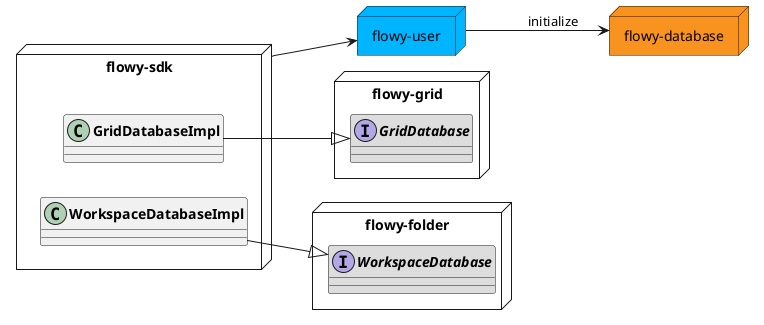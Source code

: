 @startuml Database
skinparam classFontStyle Bold
skinparam ActivityBackgroundColor Silver
skinparam ActivityBorderColor DimGray
left to right direction


node database as "flowy-database" #F7931E {
}

node sdk as "flowy-sdk" {
  class GridDatabaseImpl
  class WorkspaceDatabaseImpl
}

node user as "flowy-user" #00B5FF {
}

node grid as "flowy-grid" {
    interface [grid_database] as "GridDatabase" #DDDDDD
}

node folder as "flowy-folder" {
    interface [folder_database] as "WorkspaceDatabase" #DDDDDD
}

sdk --> user

user --> database : initialize
WorkspaceDatabaseImpl --|> folder_database
GridDatabaseImpl --|> grid_database

@enduml